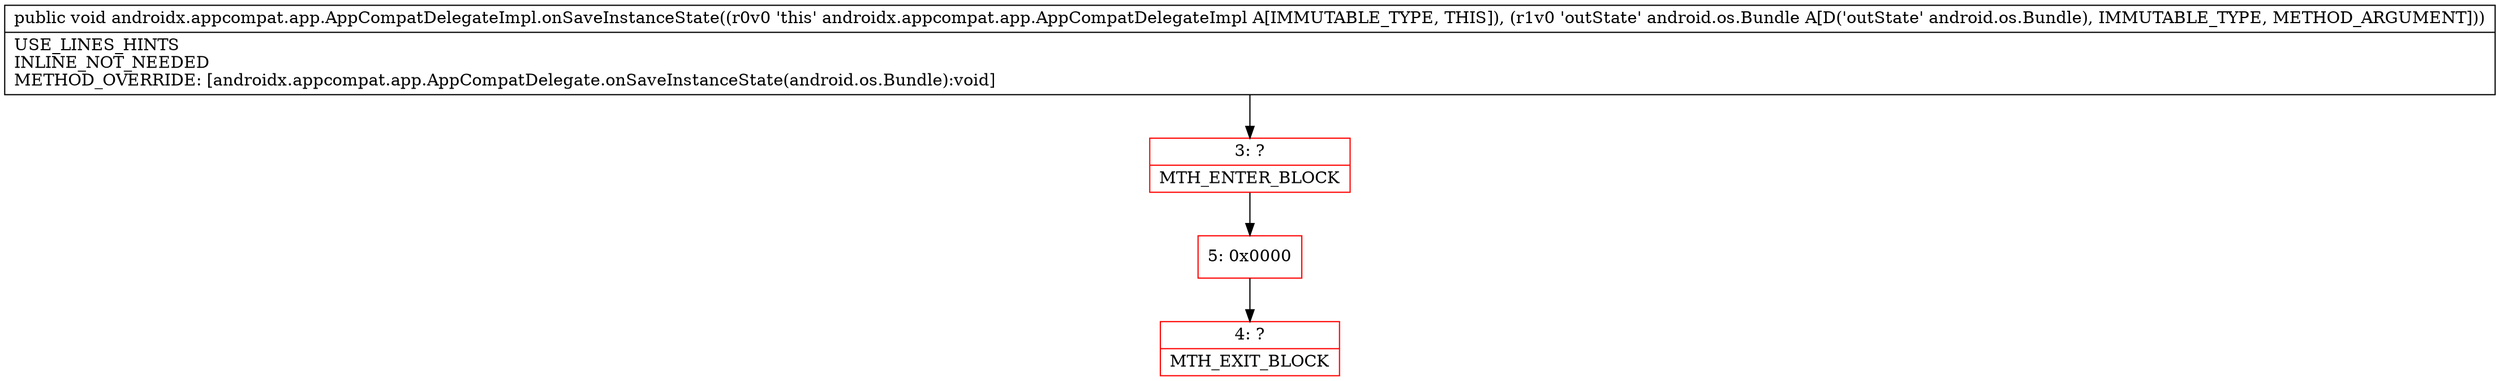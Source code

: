 digraph "CFG forandroidx.appcompat.app.AppCompatDelegateImpl.onSaveInstanceState(Landroid\/os\/Bundle;)V" {
subgraph cluster_Region_1634509097 {
label = "R(0)";
node [shape=record,color=blue];
}
Node_3 [shape=record,color=red,label="{3\:\ ?|MTH_ENTER_BLOCK\l}"];
Node_5 [shape=record,color=red,label="{5\:\ 0x0000}"];
Node_4 [shape=record,color=red,label="{4\:\ ?|MTH_EXIT_BLOCK\l}"];
MethodNode[shape=record,label="{public void androidx.appcompat.app.AppCompatDelegateImpl.onSaveInstanceState((r0v0 'this' androidx.appcompat.app.AppCompatDelegateImpl A[IMMUTABLE_TYPE, THIS]), (r1v0 'outState' android.os.Bundle A[D('outState' android.os.Bundle), IMMUTABLE_TYPE, METHOD_ARGUMENT]))  | USE_LINES_HINTS\lINLINE_NOT_NEEDED\lMETHOD_OVERRIDE: [androidx.appcompat.app.AppCompatDelegate.onSaveInstanceState(android.os.Bundle):void]\l}"];
MethodNode -> Node_3;Node_3 -> Node_5;
Node_5 -> Node_4;
}

